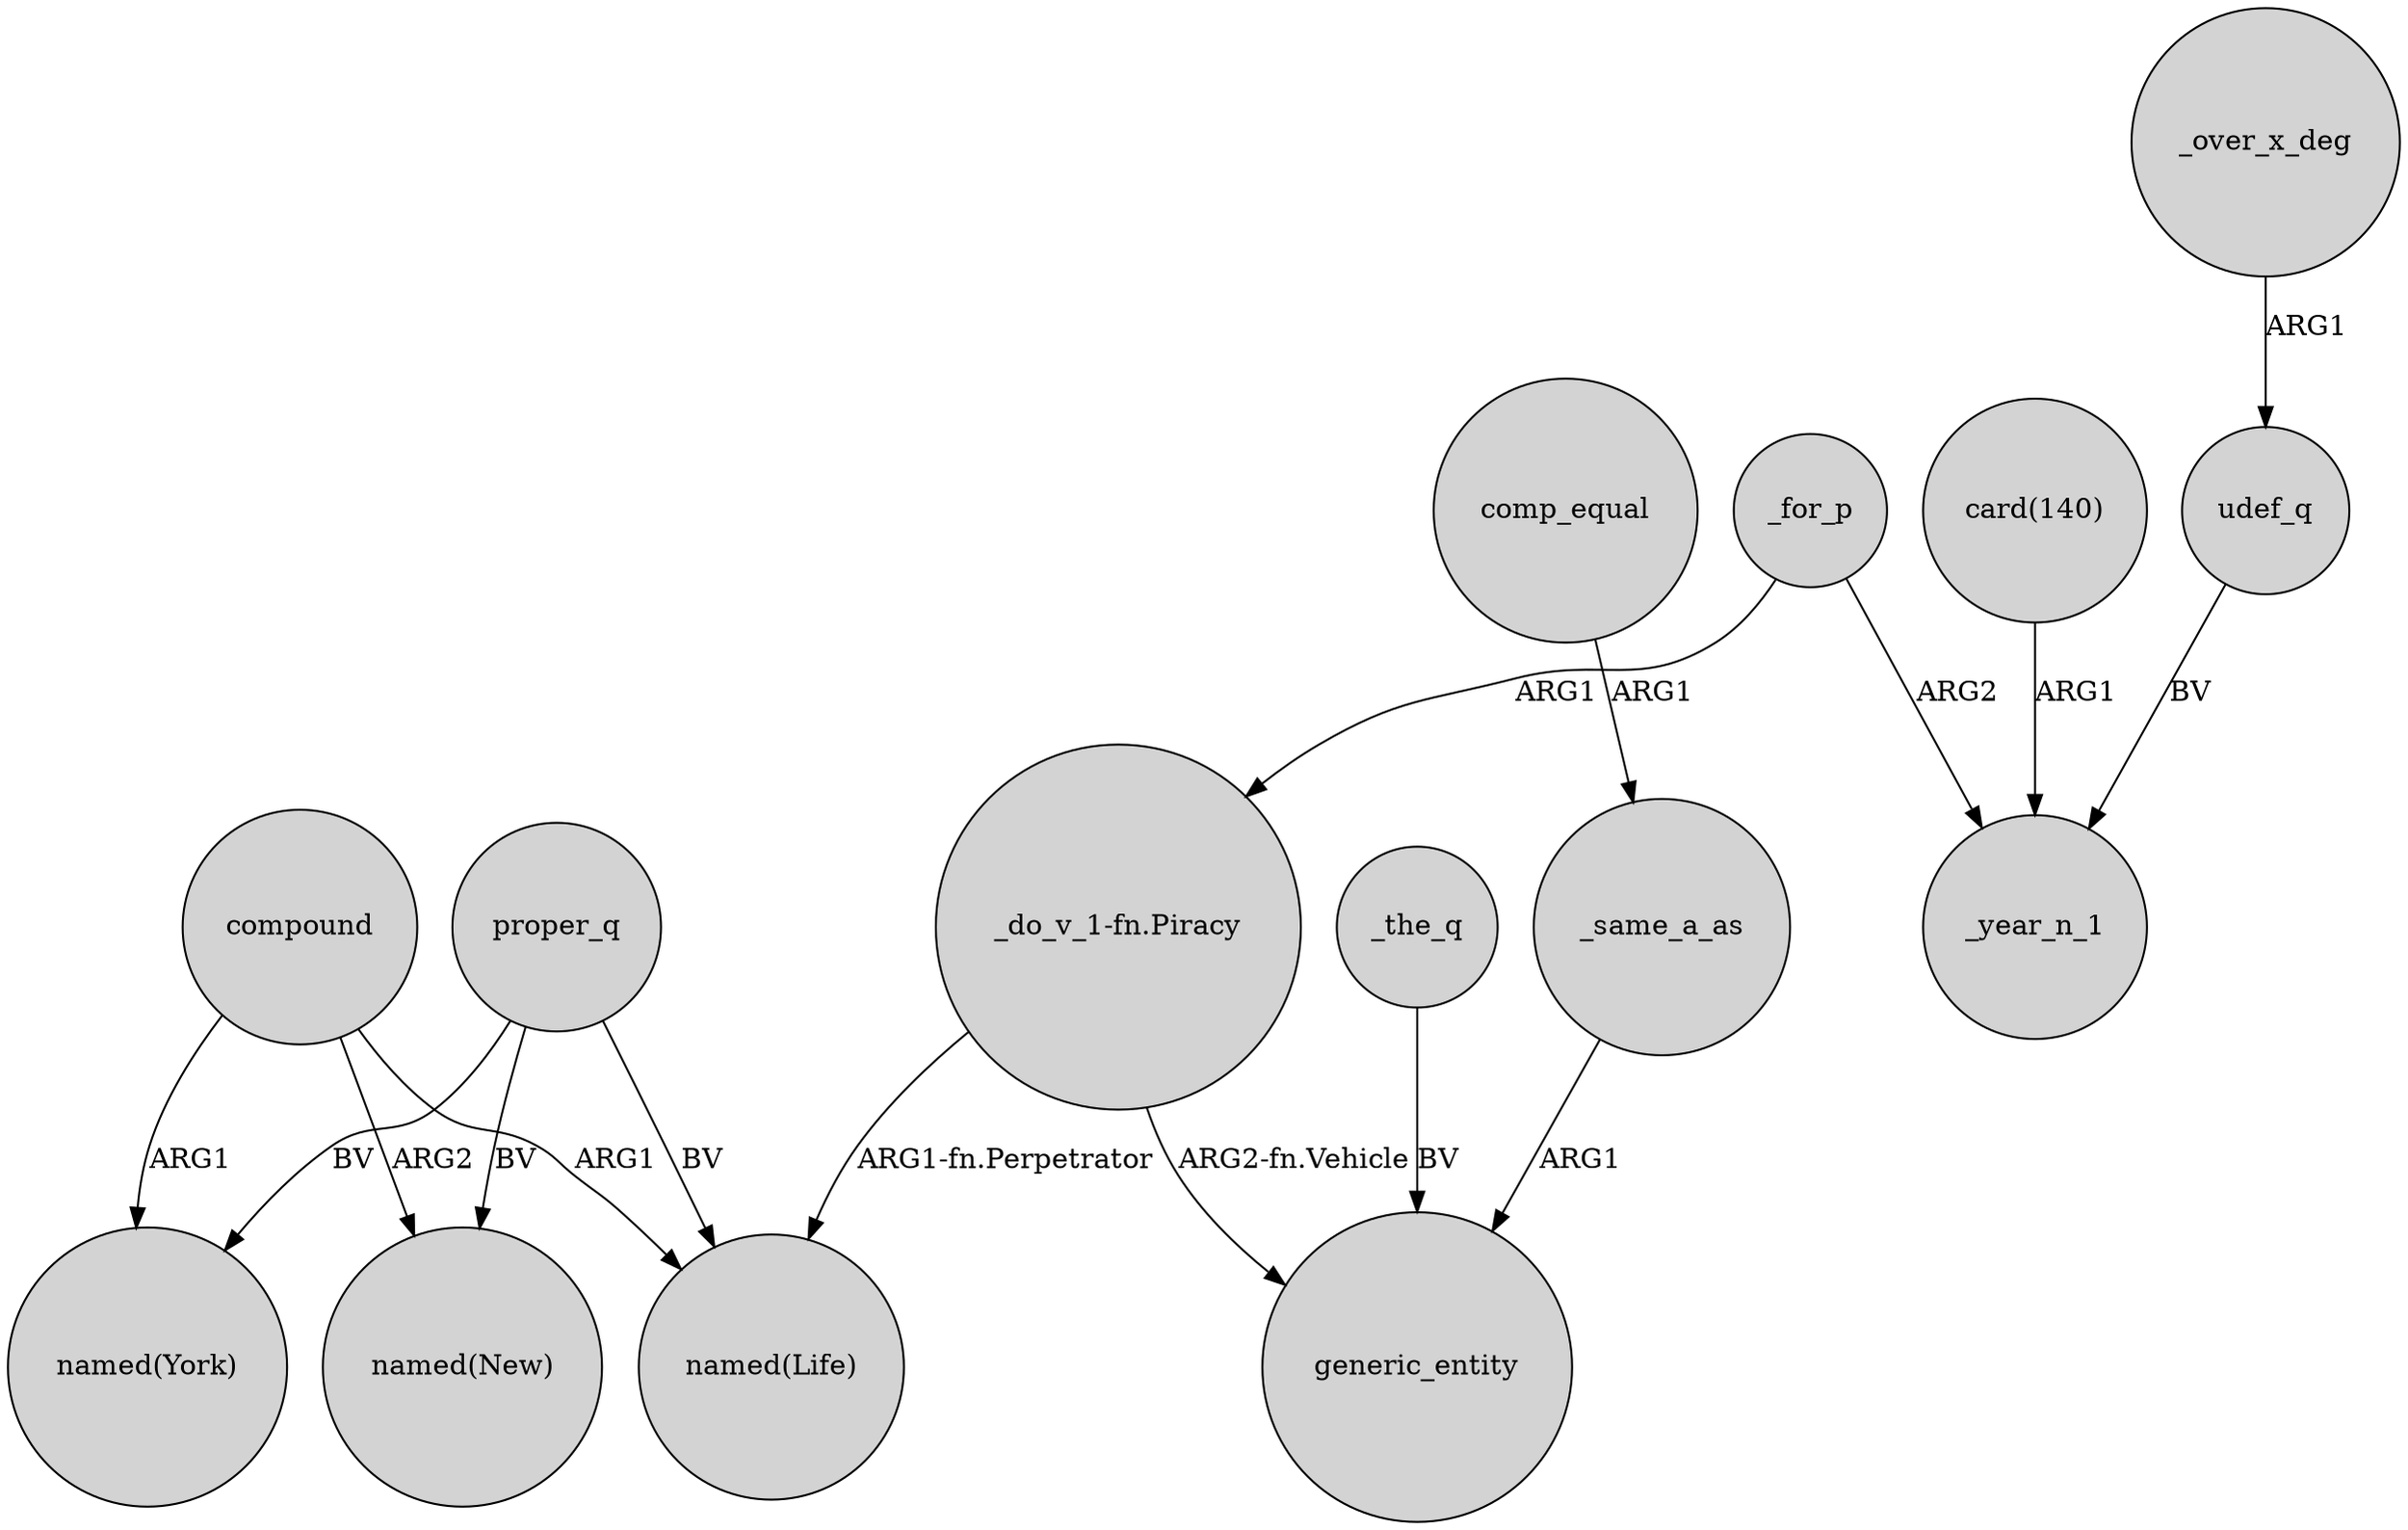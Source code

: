 digraph {
	node [shape=circle style=filled]
	"_do_v_1-fn.Piracy" -> "named(Life)" [label="ARG1-fn.Perpetrator"]
	proper_q -> "named(Life)" [label=BV]
	udef_q -> _year_n_1 [label=BV]
	_for_p -> _year_n_1 [label=ARG2]
	"card(140)" -> _year_n_1 [label=ARG1]
	compound -> "named(York)" [label=ARG1]
	_same_a_as -> generic_entity [label=ARG1]
	_the_q -> generic_entity [label=BV]
	_over_x_deg -> udef_q [label=ARG1]
	proper_q -> "named(York)" [label=BV]
	comp_equal -> _same_a_as [label=ARG1]
	compound -> "named(New)" [label=ARG2]
	_for_p -> "_do_v_1-fn.Piracy" [label=ARG1]
	compound -> "named(Life)" [label=ARG1]
	proper_q -> "named(New)" [label=BV]
	"_do_v_1-fn.Piracy" -> generic_entity [label="ARG2-fn.Vehicle"]
}
